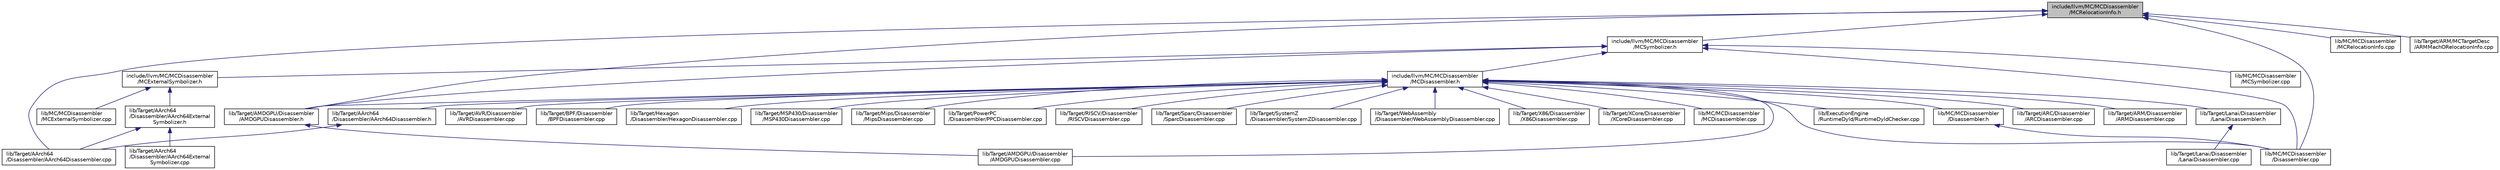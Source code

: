 digraph "include/llvm/MC/MCDisassembler/MCRelocationInfo.h"
{
 // LATEX_PDF_SIZE
  bgcolor="transparent";
  edge [fontname="Helvetica",fontsize="10",labelfontname="Helvetica",labelfontsize="10"];
  node [fontname="Helvetica",fontsize="10",shape="box"];
  Node1 [label="include/llvm/MC/MCDisassembler\l/MCRelocationInfo.h",height=0.2,width=0.4,color="black", fillcolor="grey75", style="filled", fontcolor="black",tooltip=" "];
  Node1 -> Node2 [dir="back",color="midnightblue",fontsize="10",style="solid",fontname="Helvetica"];
  Node2 [label="include/llvm/MC/MCDisassembler\l/MCSymbolizer.h",height=0.2,width=0.4,color="black",URL="$MCSymbolizer_8h.html",tooltip=" "];
  Node2 -> Node3 [dir="back",color="midnightblue",fontsize="10",style="solid",fontname="Helvetica"];
  Node3 [label="include/llvm/MC/MCDisassembler\l/MCDisassembler.h",height=0.2,width=0.4,color="black",URL="$MCDisassembler_8h.html",tooltip=" "];
  Node3 -> Node4 [dir="back",color="midnightblue",fontsize="10",style="solid",fontname="Helvetica"];
  Node4 [label="lib/ExecutionEngine\l/RuntimeDyld/RuntimeDyldChecker.cpp",height=0.2,width=0.4,color="black",URL="$RuntimeDyldChecker_8cpp.html",tooltip=" "];
  Node3 -> Node5 [dir="back",color="midnightblue",fontsize="10",style="solid",fontname="Helvetica"];
  Node5 [label="lib/MC/MCDisassembler\l/Disassembler.cpp",height=0.2,width=0.4,color="black",URL="$Disassembler_8cpp.html",tooltip=" "];
  Node3 -> Node6 [dir="back",color="midnightblue",fontsize="10",style="solid",fontname="Helvetica"];
  Node6 [label="lib/MC/MCDisassembler\l/Disassembler.h",height=0.2,width=0.4,color="black",URL="$lib_2MC_2MCDisassembler_2Disassembler_8h.html",tooltip=" "];
  Node6 -> Node5 [dir="back",color="midnightblue",fontsize="10",style="solid",fontname="Helvetica"];
  Node3 -> Node7 [dir="back",color="midnightblue",fontsize="10",style="solid",fontname="Helvetica"];
  Node7 [label="lib/MC/MCDisassembler\l/MCDisassembler.cpp",height=0.2,width=0.4,color="black",URL="$MCDisassembler_8cpp.html",tooltip=" "];
  Node3 -> Node8 [dir="back",color="midnightblue",fontsize="10",style="solid",fontname="Helvetica"];
  Node8 [label="lib/Target/AArch64\l/Disassembler/AArch64Disassembler.h",height=0.2,width=0.4,color="black",URL="$AArch64Disassembler_8h.html",tooltip=" "];
  Node8 -> Node9 [dir="back",color="midnightblue",fontsize="10",style="solid",fontname="Helvetica"];
  Node9 [label="lib/Target/AArch64\l/Disassembler/AArch64Disassembler.cpp",height=0.2,width=0.4,color="black",URL="$AArch64Disassembler_8cpp.html",tooltip=" "];
  Node3 -> Node10 [dir="back",color="midnightblue",fontsize="10",style="solid",fontname="Helvetica"];
  Node10 [label="lib/Target/AMDGPU/Disassembler\l/AMDGPUDisassembler.cpp",height=0.2,width=0.4,color="black",URL="$AMDGPUDisassembler_8cpp.html",tooltip="This file contains definition for AMDGPU ISA disassembler."];
  Node3 -> Node11 [dir="back",color="midnightblue",fontsize="10",style="solid",fontname="Helvetica"];
  Node11 [label="lib/Target/AMDGPU/Disassembler\l/AMDGPUDisassembler.h",height=0.2,width=0.4,color="black",URL="$AMDGPUDisassembler_8h.html",tooltip="This file contains declaration for AMDGPU ISA disassembler."];
  Node11 -> Node10 [dir="back",color="midnightblue",fontsize="10",style="solid",fontname="Helvetica"];
  Node3 -> Node12 [dir="back",color="midnightblue",fontsize="10",style="solid",fontname="Helvetica"];
  Node12 [label="lib/Target/ARC/Disassembler\l/ARCDisassembler.cpp",height=0.2,width=0.4,color="black",URL="$ARCDisassembler_8cpp.html",tooltip="This file is part of the ARC Disassembler."];
  Node3 -> Node13 [dir="back",color="midnightblue",fontsize="10",style="solid",fontname="Helvetica"];
  Node13 [label="lib/Target/ARM/Disassembler\l/ARMDisassembler.cpp",height=0.2,width=0.4,color="black",URL="$ARMDisassembler_8cpp.html",tooltip=" "];
  Node3 -> Node14 [dir="back",color="midnightblue",fontsize="10",style="solid",fontname="Helvetica"];
  Node14 [label="lib/Target/AVR/Disassembler\l/AVRDisassembler.cpp",height=0.2,width=0.4,color="black",URL="$AVRDisassembler_8cpp.html",tooltip=" "];
  Node3 -> Node15 [dir="back",color="midnightblue",fontsize="10",style="solid",fontname="Helvetica"];
  Node15 [label="lib/Target/BPF/Disassembler\l/BPFDisassembler.cpp",height=0.2,width=0.4,color="black",URL="$BPFDisassembler_8cpp.html",tooltip=" "];
  Node3 -> Node16 [dir="back",color="midnightblue",fontsize="10",style="solid",fontname="Helvetica"];
  Node16 [label="lib/Target/Hexagon\l/Disassembler/HexagonDisassembler.cpp",height=0.2,width=0.4,color="black",URL="$HexagonDisassembler_8cpp.html",tooltip=" "];
  Node3 -> Node17 [dir="back",color="midnightblue",fontsize="10",style="solid",fontname="Helvetica"];
  Node17 [label="lib/Target/Lanai/Disassembler\l/LanaiDisassembler.h",height=0.2,width=0.4,color="black",URL="$LanaiDisassembler_8h.html",tooltip=" "];
  Node17 -> Node18 [dir="back",color="midnightblue",fontsize="10",style="solid",fontname="Helvetica"];
  Node18 [label="lib/Target/Lanai/Disassembler\l/LanaiDisassembler.cpp",height=0.2,width=0.4,color="black",URL="$LanaiDisassembler_8cpp.html",tooltip=" "];
  Node3 -> Node19 [dir="back",color="midnightblue",fontsize="10",style="solid",fontname="Helvetica"];
  Node19 [label="lib/Target/MSP430/Disassembler\l/MSP430Disassembler.cpp",height=0.2,width=0.4,color="black",URL="$MSP430Disassembler_8cpp.html",tooltip=" "];
  Node3 -> Node20 [dir="back",color="midnightblue",fontsize="10",style="solid",fontname="Helvetica"];
  Node20 [label="lib/Target/Mips/Disassembler\l/MipsDisassembler.cpp",height=0.2,width=0.4,color="black",URL="$MipsDisassembler_8cpp.html",tooltip=" "];
  Node3 -> Node21 [dir="back",color="midnightblue",fontsize="10",style="solid",fontname="Helvetica"];
  Node21 [label="lib/Target/PowerPC\l/Disassembler/PPCDisassembler.cpp",height=0.2,width=0.4,color="black",URL="$PPCDisassembler_8cpp.html",tooltip=" "];
  Node3 -> Node22 [dir="back",color="midnightblue",fontsize="10",style="solid",fontname="Helvetica"];
  Node22 [label="lib/Target/RISCV/Disassembler\l/RISCVDisassembler.cpp",height=0.2,width=0.4,color="black",URL="$RISCVDisassembler_8cpp.html",tooltip=" "];
  Node3 -> Node23 [dir="back",color="midnightblue",fontsize="10",style="solid",fontname="Helvetica"];
  Node23 [label="lib/Target/Sparc/Disassembler\l/SparcDisassembler.cpp",height=0.2,width=0.4,color="black",URL="$SparcDisassembler_8cpp.html",tooltip=" "];
  Node3 -> Node24 [dir="back",color="midnightblue",fontsize="10",style="solid",fontname="Helvetica"];
  Node24 [label="lib/Target/SystemZ\l/Disassembler/SystemZDisassembler.cpp",height=0.2,width=0.4,color="black",URL="$SystemZDisassembler_8cpp.html",tooltip=" "];
  Node3 -> Node25 [dir="back",color="midnightblue",fontsize="10",style="solid",fontname="Helvetica"];
  Node25 [label="lib/Target/WebAssembly\l/Disassembler/WebAssemblyDisassembler.cpp",height=0.2,width=0.4,color="black",URL="$WebAssemblyDisassembler_8cpp.html",tooltip="This file is part of the WebAssembly Disassembler."];
  Node3 -> Node26 [dir="back",color="midnightblue",fontsize="10",style="solid",fontname="Helvetica"];
  Node26 [label="lib/Target/X86/Disassembler\l/X86Disassembler.cpp",height=0.2,width=0.4,color="black",URL="$X86Disassembler_8cpp.html",tooltip=" "];
  Node3 -> Node27 [dir="back",color="midnightblue",fontsize="10",style="solid",fontname="Helvetica"];
  Node27 [label="lib/Target/XCore/Disassembler\l/XCoreDisassembler.cpp",height=0.2,width=0.4,color="black",URL="$XCoreDisassembler_8cpp.html",tooltip="This file is part of the XCore Disassembler."];
  Node2 -> Node28 [dir="back",color="midnightblue",fontsize="10",style="solid",fontname="Helvetica"];
  Node28 [label="include/llvm/MC/MCDisassembler\l/MCExternalSymbolizer.h",height=0.2,width=0.4,color="black",URL="$MCExternalSymbolizer_8h.html",tooltip=" "];
  Node28 -> Node29 [dir="back",color="midnightblue",fontsize="10",style="solid",fontname="Helvetica"];
  Node29 [label="lib/MC/MCDisassembler\l/MCExternalSymbolizer.cpp",height=0.2,width=0.4,color="black",URL="$MCExternalSymbolizer_8cpp.html",tooltip=" "];
  Node28 -> Node30 [dir="back",color="midnightblue",fontsize="10",style="solid",fontname="Helvetica"];
  Node30 [label="lib/Target/AArch64\l/Disassembler/AArch64External\lSymbolizer.h",height=0.2,width=0.4,color="black",URL="$AArch64ExternalSymbolizer_8h.html",tooltip=" "];
  Node30 -> Node9 [dir="back",color="midnightblue",fontsize="10",style="solid",fontname="Helvetica"];
  Node30 -> Node31 [dir="back",color="midnightblue",fontsize="10",style="solid",fontname="Helvetica"];
  Node31 [label="lib/Target/AArch64\l/Disassembler/AArch64External\lSymbolizer.cpp",height=0.2,width=0.4,color="black",URL="$AArch64ExternalSymbolizer_8cpp.html",tooltip=" "];
  Node2 -> Node5 [dir="back",color="midnightblue",fontsize="10",style="solid",fontname="Helvetica"];
  Node2 -> Node32 [dir="back",color="midnightblue",fontsize="10",style="solid",fontname="Helvetica"];
  Node32 [label="lib/MC/MCDisassembler\l/MCSymbolizer.cpp",height=0.2,width=0.4,color="black",URL="$MCSymbolizer_8cpp.html",tooltip=" "];
  Node2 -> Node11 [dir="back",color="midnightblue",fontsize="10",style="solid",fontname="Helvetica"];
  Node1 -> Node5 [dir="back",color="midnightblue",fontsize="10",style="solid",fontname="Helvetica"];
  Node1 -> Node33 [dir="back",color="midnightblue",fontsize="10",style="solid",fontname="Helvetica"];
  Node33 [label="lib/MC/MCDisassembler\l/MCRelocationInfo.cpp",height=0.2,width=0.4,color="black",URL="$MCRelocationInfo_8cpp.html",tooltip=" "];
  Node1 -> Node9 [dir="back",color="midnightblue",fontsize="10",style="solid",fontname="Helvetica"];
  Node1 -> Node11 [dir="back",color="midnightblue",fontsize="10",style="solid",fontname="Helvetica"];
  Node1 -> Node34 [dir="back",color="midnightblue",fontsize="10",style="solid",fontname="Helvetica"];
  Node34 [label="lib/Target/ARM/MCTargetDesc\l/ARMMachORelocationInfo.cpp",height=0.2,width=0.4,color="black",URL="$ARMMachORelocationInfo_8cpp.html",tooltip=" "];
}
